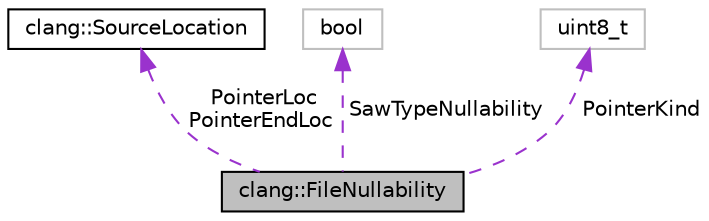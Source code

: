 digraph "clang::FileNullability"
{
 // LATEX_PDF_SIZE
  bgcolor="transparent";
  edge [fontname="Helvetica",fontsize="10",labelfontname="Helvetica",labelfontsize="10"];
  node [fontname="Helvetica",fontsize="10",shape=record];
  Node1 [label="clang::FileNullability",height=0.2,width=0.4,color="black", fillcolor="grey75", style="filled", fontcolor="black",tooltip="Describes whether we've seen any nullability information for the given file."];
  Node2 -> Node1 [dir="back",color="darkorchid3",fontsize="10",style="dashed",label=" PointerLoc\nPointerEndLoc" ,fontname="Helvetica"];
  Node2 [label="clang::SourceLocation",height=0.2,width=0.4,color="black",URL="$classclang_1_1SourceLocation.html",tooltip="Encodes a location in the source."];
  Node3 -> Node1 [dir="back",color="darkorchid3",fontsize="10",style="dashed",label=" SawTypeNullability" ,fontname="Helvetica"];
  Node3 [label="bool",height=0.2,width=0.4,color="grey75",tooltip=" "];
  Node4 -> Node1 [dir="back",color="darkorchid3",fontsize="10",style="dashed",label=" PointerKind" ,fontname="Helvetica"];
  Node4 [label="uint8_t",height=0.2,width=0.4,color="grey75",tooltip=" "];
}
